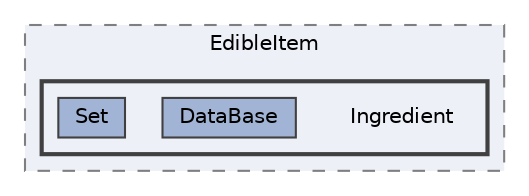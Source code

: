 digraph "003_Item/Item/EdibleItem/Ingredient"
{
 // LATEX_PDF_SIZE
  bgcolor="transparent";
  edge [fontname=Helvetica,fontsize=10,labelfontname=Helvetica,labelfontsize=10];
  node [fontname=Helvetica,fontsize=10,shape=box,height=0.2,width=0.4];
  compound=true
  subgraph clusterdir_fc9bf0732fc271ff4b5bdb550e45ad99 {
    graph [ bgcolor="#edf0f7", pencolor="grey50", label="EdibleItem", fontname=Helvetica,fontsize=10 style="filled,dashed", URL="dir_fc9bf0732fc271ff4b5bdb550e45ad99.html",tooltip=""]
  subgraph clusterdir_c042e4dd4c7510622337d1781734851a {
    graph [ bgcolor="#edf0f7", pencolor="grey25", label="", fontname=Helvetica,fontsize=10 style="filled,bold", URL="dir_c042e4dd4c7510622337d1781734851a.html",tooltip=""]
    dir_c042e4dd4c7510622337d1781734851a [shape=plaintext, label="Ingredient"];
  dir_acb7979c86b18bfab9ca55ac04e83108 [label="DataBase", fillcolor="#a2b4d6", color="grey25", style="filled", URL="dir_acb7979c86b18bfab9ca55ac04e83108.html",tooltip=""];
  dir_c1a14a17c1485f3e16bfd6761c87ac40 [label="Set", fillcolor="#a2b4d6", color="grey25", style="filled", URL="dir_c1a14a17c1485f3e16bfd6761c87ac40.html",tooltip=""];
  }
  }
}
